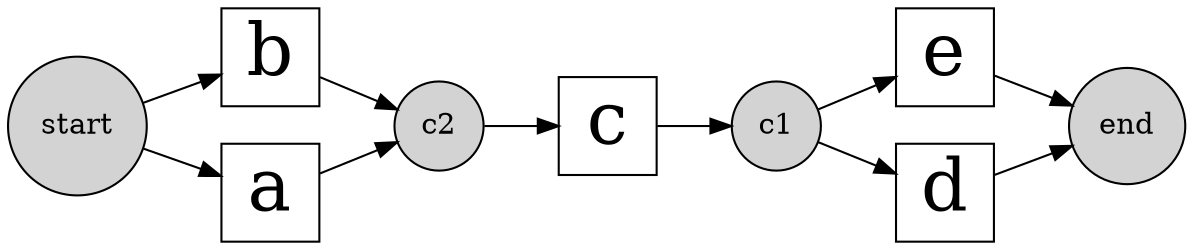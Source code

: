 digraph G 
{
 graph [rankdir = "LR"]
 {
 node [shape=circle style=filled]
 start
 end
 c1
 c2
 }
 {
 node [shape=square fontsize=35]
c
b
a
e
d
 }
start -> {a b}
c -> c1
c1 -> {e d}
{b a} -> c2
c2 -> c
{e d} -> end 
} 
